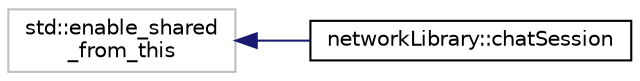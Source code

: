 digraph "Graphical Class Hierarchy"
{
 // LATEX_PDF_SIZE
  edge [fontname="Helvetica",fontsize="10",labelfontname="Helvetica",labelfontsize="10"];
  node [fontname="Helvetica",fontsize="10",shape=record];
  rankdir="LR";
  Node0 [label="std::enable_shared\l_from_this",height=0.2,width=0.4,color="grey75", fillcolor="white", style="filled",tooltip=" "];
  Node0 -> Node1 [dir="back",color="midnightblue",fontsize="10",style="solid",fontname="Helvetica"];
  Node1 [label="networkLibrary::chatSession",height=0.2,width=0.4,color="black", fillcolor="white", style="filled",URL="$classnetworkLibrary_1_1chatSession.html",tooltip="Represents a chat session between a server and a client."];
}
